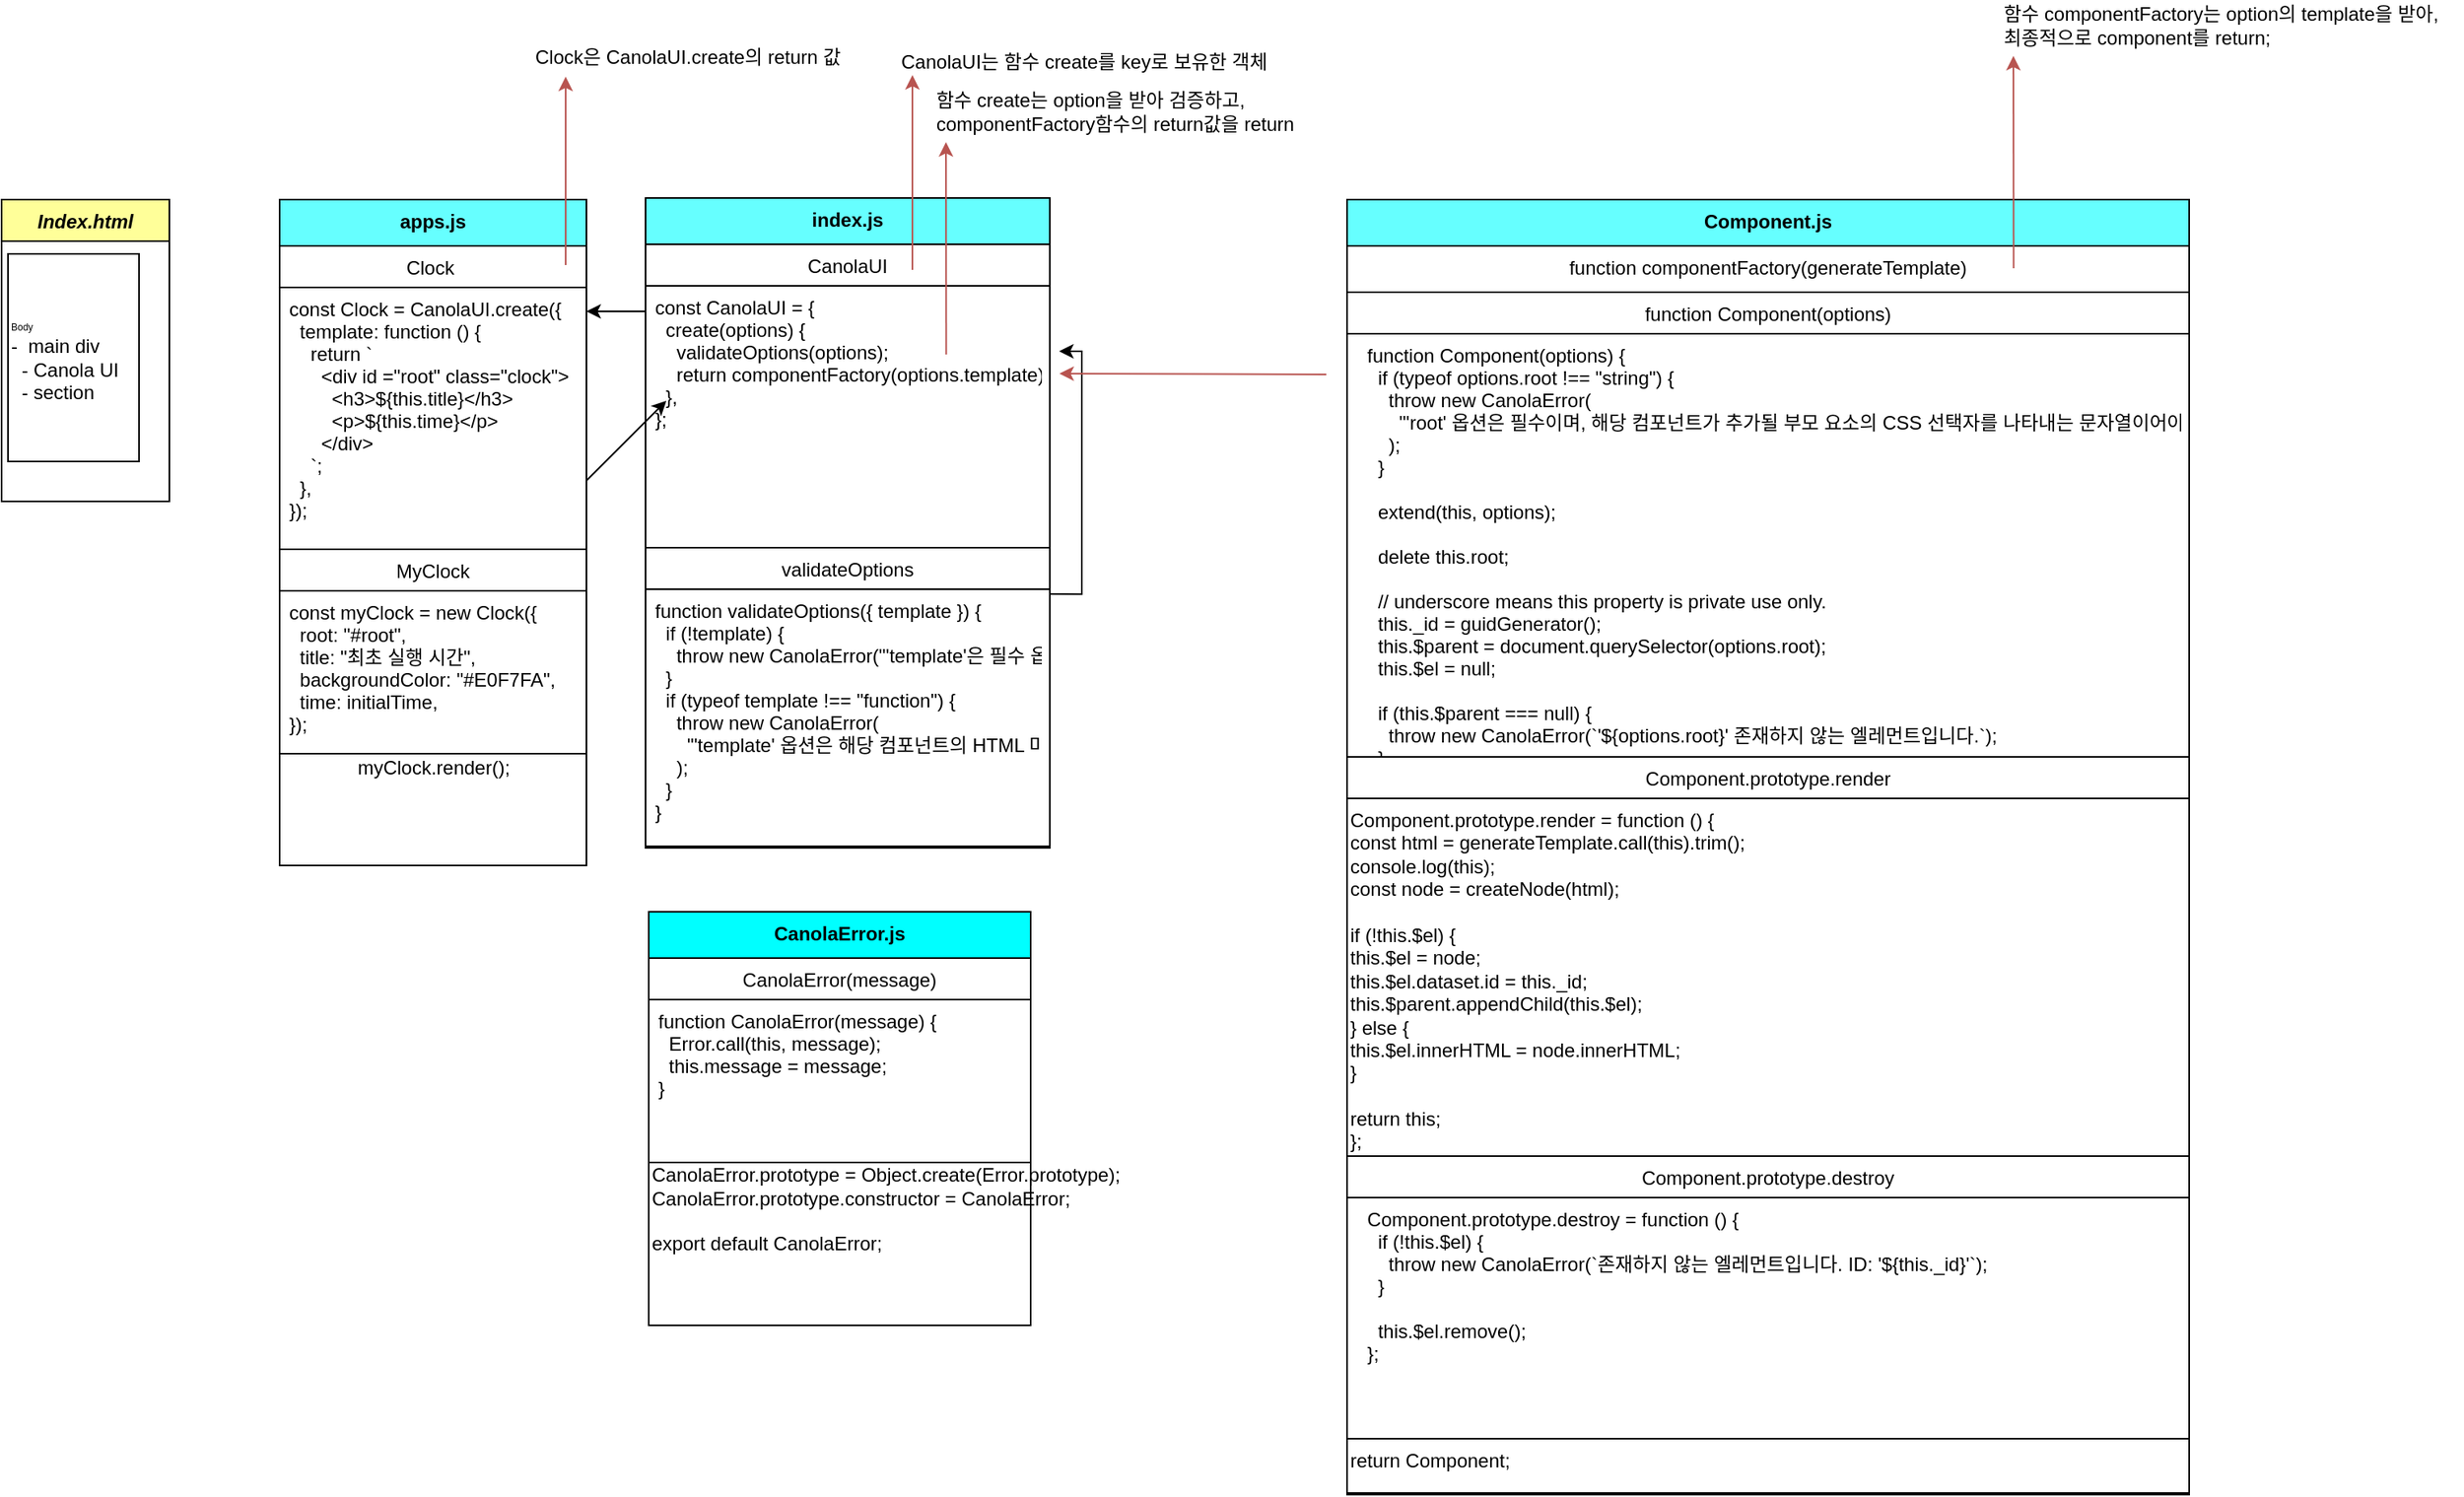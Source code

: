 <mxfile version="14.9.8" type="github">
  <diagram id="C5RBs43oDa-KdzZeNtuy" name="Page-1">
    <mxGraphModel dx="2221" dy="1817" grid="0" gridSize="10" guides="1" tooltips="1" connect="1" arrows="1" fold="1" page="1" pageScale="1" pageWidth="827" pageHeight="1169" math="0" shadow="0">
      <root>
        <mxCell id="WIyWlLk6GJQsqaUBKTNV-0" />
        <mxCell id="WIyWlLk6GJQsqaUBKTNV-1" parent="WIyWlLk6GJQsqaUBKTNV-0" />
        <mxCell id="v3mbU31P-Tuf0xxwVjLB-0" value="Index.html" style="swimlane;fontStyle=3;align=center;verticalAlign=top;childLayout=stackLayout;horizontal=1;startSize=26;horizontalStack=0;resizeParent=1;resizeLast=0;collapsible=1;marginBottom=0;rounded=0;shadow=0;strokeWidth=1;fillColor=#FFFF99;" vertex="1" parent="WIyWlLk6GJQsqaUBKTNV-1">
          <mxGeometry x="-813" y="16" width="105" height="189" as="geometry">
            <mxRectangle x="220" y="120" width="160" height="26" as="alternateBounds" />
          </mxGeometry>
        </mxCell>
        <mxCell id="v3mbU31P-Tuf0xxwVjLB-1" value="apps.js" style="swimlane;fontStyle=1;align=center;verticalAlign=top;childLayout=stackLayout;horizontal=1;startSize=29;horizontalStack=0;resizeParent=1;resizeLast=0;collapsible=1;marginBottom=0;rounded=0;shadow=0;strokeWidth=1;fillColor=#66FFFF;" vertex="1" parent="WIyWlLk6GJQsqaUBKTNV-1">
          <mxGeometry x="-639" y="16" width="192" height="417" as="geometry">
            <mxRectangle x="-639" y="16" width="160" height="26" as="alternateBounds" />
          </mxGeometry>
        </mxCell>
        <mxCell id="v3mbU31P-Tuf0xxwVjLB-2" value="Clock " style="swimlane;fontStyle=0;childLayout=stackLayout;horizontal=1;startSize=26;horizontalStack=0;resizeParent=1;resizeParentMax=0;resizeLast=0;collapsible=1;marginBottom=0;" vertex="1" parent="v3mbU31P-Tuf0xxwVjLB-1">
          <mxGeometry y="29" width="192" height="190" as="geometry">
            <mxRectangle y="29" width="192" height="26" as="alternateBounds" />
          </mxGeometry>
        </mxCell>
        <mxCell id="v3mbU31P-Tuf0xxwVjLB-3" value="const Clock = CanolaUI.create({&#xa;  template: function () {&#xa;    return `&#xa;      &lt;div id =&quot;root&quot; class=&quot;clock&quot;&gt;&#xa;        &lt;h3&gt;${this.title}&lt;/h3&gt;&#xa;        &lt;p&gt;${this.time}&lt;/p&gt;&#xa;      &lt;/div&gt;&#xa;    `;&#xa;  },&#xa;});" style="text;strokeColor=none;fillColor=none;align=left;verticalAlign=top;spacingLeft=4;spacingRight=4;overflow=hidden;rotatable=0;points=[[0,0.5],[1,0.5]];portConstraint=eastwest;" vertex="1" parent="v3mbU31P-Tuf0xxwVjLB-2">
          <mxGeometry y="26" width="192" height="164" as="geometry" />
        </mxCell>
        <mxCell id="v3mbU31P-Tuf0xxwVjLB-4" value="MyClock" style="swimlane;fontStyle=0;childLayout=stackLayout;horizontal=1;startSize=26;horizontalStack=0;resizeParent=1;resizeParentMax=0;resizeLast=0;collapsible=1;marginBottom=0;" vertex="1" parent="v3mbU31P-Tuf0xxwVjLB-1">
          <mxGeometry y="219" width="192" height="128" as="geometry">
            <mxRectangle y="55" width="192" height="26" as="alternateBounds" />
          </mxGeometry>
        </mxCell>
        <mxCell id="v3mbU31P-Tuf0xxwVjLB-5" value="const myClock = new Clock({&#xa;  root: &quot;#root&quot;,&#xa;  title: &quot;최초 실행 시간&quot;,&#xa;  backgroundColor: &quot;#E0F7FA&quot;,&#xa;  time: initialTime,&#xa;});" style="text;strokeColor=none;fillColor=none;align=left;verticalAlign=top;spacingLeft=4;spacingRight=4;overflow=hidden;rotatable=0;points=[[0,0.5],[1,0.5]];portConstraint=eastwest;" vertex="1" parent="v3mbU31P-Tuf0xxwVjLB-4">
          <mxGeometry y="26" width="192" height="102" as="geometry" />
        </mxCell>
        <mxCell id="v3mbU31P-Tuf0xxwVjLB-6" value="myClock.render();" style="text;html=1;align=center;verticalAlign=middle;resizable=0;points=[];autosize=1;strokeColor=none;" vertex="1" parent="v3mbU31P-Tuf0xxwVjLB-1">
          <mxGeometry y="347" width="192" height="18" as="geometry" />
        </mxCell>
        <mxCell id="v3mbU31P-Tuf0xxwVjLB-14" value="" style="shape=table;startSize=0;container=1;collapsible=0;childLayout=tableLayout;" vertex="1" parent="WIyWlLk6GJQsqaUBKTNV-1">
          <mxGeometry x="-809" y="50" width="82" height="130" as="geometry" />
        </mxCell>
        <mxCell id="v3mbU31P-Tuf0xxwVjLB-15" value="" style="shape=partialRectangle;collapsible=0;dropTarget=0;pointerEvents=0;fillColor=none;top=0;left=0;bottom=0;right=0;points=[[0,0.5],[1,0.5]];portConstraint=eastwest;" vertex="1" parent="v3mbU31P-Tuf0xxwVjLB-14">
          <mxGeometry width="82" height="130" as="geometry" />
        </mxCell>
        <mxCell id="v3mbU31P-Tuf0xxwVjLB-16" value="&lt;span style=&quot;font-size: 6px&quot;&gt;Body&lt;br&gt;&lt;/span&gt;-&amp;nbsp; main div&lt;br&gt;&amp;nbsp; - Canola UI&lt;br&gt;&amp;nbsp; - section&amp;nbsp;" style="shape=partialRectangle;html=1;whiteSpace=wrap;connectable=0;overflow=hidden;fillColor=none;top=0;left=0;bottom=0;right=0;pointerEvents=1;align=left;" vertex="1" parent="v3mbU31P-Tuf0xxwVjLB-15">
          <mxGeometry width="82" height="130" as="geometry" />
        </mxCell>
        <mxCell id="v3mbU31P-Tuf0xxwVjLB-17" value="index.js" style="swimlane;fontStyle=1;align=center;verticalAlign=top;childLayout=stackLayout;horizontal=1;startSize=29;horizontalStack=0;resizeParent=1;resizeLast=0;collapsible=1;marginBottom=0;rounded=0;shadow=0;strokeWidth=1;fillColor=#66FFFF;" vertex="1" parent="WIyWlLk6GJQsqaUBKTNV-1">
          <mxGeometry x="-410" y="15" width="253" height="407" as="geometry">
            <mxRectangle x="-410" y="15" width="192" height="26" as="alternateBounds" />
          </mxGeometry>
        </mxCell>
        <mxCell id="v3mbU31P-Tuf0xxwVjLB-18" value="CanolaUI" style="swimlane;fontStyle=0;childLayout=stackLayout;horizontal=1;startSize=26;horizontalStack=0;resizeParent=1;resizeParentMax=0;resizeLast=0;collapsible=1;marginBottom=0;" vertex="1" parent="v3mbU31P-Tuf0xxwVjLB-17">
          <mxGeometry y="29" width="253" height="190" as="geometry">
            <mxRectangle y="29" width="431" height="26" as="alternateBounds" />
          </mxGeometry>
        </mxCell>
        <mxCell id="v3mbU31P-Tuf0xxwVjLB-19" value="const CanolaUI = {&#xa;  create(options) {&#xa;    validateOptions(options);&#xa;    return componentFactory(options.template);&#xa;  },&#xa;};" style="text;strokeColor=none;fillColor=none;align=left;verticalAlign=top;spacingLeft=4;spacingRight=4;overflow=hidden;rotatable=0;points=[[0,0.5],[1,0.5]];portConstraint=eastwest;" vertex="1" parent="v3mbU31P-Tuf0xxwVjLB-18">
          <mxGeometry y="26" width="253" height="164" as="geometry" />
        </mxCell>
        <mxCell id="v3mbU31P-Tuf0xxwVjLB-20" style="edgeStyle=orthogonalEdgeStyle;rounded=0;orthogonalLoop=1;jettySize=auto;html=1;exitX=1;exitY=0.5;exitDx=0;exitDy=0;" edge="1" parent="v3mbU31P-Tuf0xxwVjLB-18" source="v3mbU31P-Tuf0xxwVjLB-19" target="v3mbU31P-Tuf0xxwVjLB-19">
          <mxGeometry relative="1" as="geometry" />
        </mxCell>
        <mxCell id="v3mbU31P-Tuf0xxwVjLB-21" value="validateOptions" style="swimlane;fontStyle=0;childLayout=stackLayout;horizontal=1;startSize=26;horizontalStack=0;resizeParent=1;resizeParentMax=0;resizeLast=0;collapsible=1;marginBottom=0;" vertex="1" parent="v3mbU31P-Tuf0xxwVjLB-17">
          <mxGeometry y="219" width="253" height="187" as="geometry">
            <mxRectangle y="219" width="431" height="26" as="alternateBounds" />
          </mxGeometry>
        </mxCell>
        <mxCell id="v3mbU31P-Tuf0xxwVjLB-22" value="function validateOptions({ template }) {&#xa;  if (!template) {&#xa;    throw new CanolaError(&quot;&#39;template&#39;은 필수 옵션입니다.&quot;);&#xa;  }&#xa;  if (typeof template !== &quot;function&quot;) {&#xa;    throw new CanolaError(&#xa;      &quot;&#39;template&#39; 옵션은 해당 컴포넌트의 HTML 마크업을 문자열로 반환하는 함수여야 합니다.&quot;&#xa;    );&#xa;  }&#xa;}" style="text;strokeColor=none;fillColor=none;align=left;verticalAlign=top;spacingLeft=4;spacingRight=4;overflow=hidden;rotatable=0;points=[[0,0.5],[1,0.5]];portConstraint=eastwest;" vertex="1" parent="v3mbU31P-Tuf0xxwVjLB-21">
          <mxGeometry y="26" width="253" height="161" as="geometry" />
        </mxCell>
        <mxCell id="v3mbU31P-Tuf0xxwVjLB-23" style="edgeStyle=orthogonalEdgeStyle;rounded=0;orthogonalLoop=1;jettySize=auto;html=1;exitX=1;exitY=0.5;exitDx=0;exitDy=0;" edge="1" parent="v3mbU31P-Tuf0xxwVjLB-21" source="v3mbU31P-Tuf0xxwVjLB-22" target="v3mbU31P-Tuf0xxwVjLB-22">
          <mxGeometry relative="1" as="geometry" />
        </mxCell>
        <mxCell id="v3mbU31P-Tuf0xxwVjLB-24" style="edgeStyle=orthogonalEdgeStyle;rounded=0;orthogonalLoop=1;jettySize=auto;html=1;entryX=1.023;entryY=0.25;entryDx=0;entryDy=0;entryPerimeter=0;exitX=1;exitY=0.019;exitDx=0;exitDy=0;exitPerimeter=0;" edge="1" parent="v3mbU31P-Tuf0xxwVjLB-17" source="v3mbU31P-Tuf0xxwVjLB-22" target="v3mbU31P-Tuf0xxwVjLB-19">
          <mxGeometry relative="1" as="geometry">
            <mxPoint x="255" y="284" as="sourcePoint" />
          </mxGeometry>
        </mxCell>
        <mxCell id="v3mbU31P-Tuf0xxwVjLB-25" value="CanolaError.js" style="swimlane;fontStyle=1;align=center;verticalAlign=top;childLayout=stackLayout;horizontal=1;startSize=29;horizontalStack=0;resizeParent=1;resizeLast=0;collapsible=1;marginBottom=0;rounded=0;shadow=0;strokeWidth=1;fillColor=#00FFFF;" vertex="1" parent="WIyWlLk6GJQsqaUBKTNV-1">
          <mxGeometry x="-408" y="462" width="239" height="259" as="geometry">
            <mxRectangle x="-142" y="16" width="192" height="26" as="alternateBounds" />
          </mxGeometry>
        </mxCell>
        <mxCell id="v3mbU31P-Tuf0xxwVjLB-26" value="CanolaError(message)" style="swimlane;fontStyle=0;childLayout=stackLayout;horizontal=1;startSize=26;horizontalStack=0;resizeParent=1;resizeParentMax=0;resizeLast=0;collapsible=1;marginBottom=0;" vertex="1" parent="v3mbU31P-Tuf0xxwVjLB-25">
          <mxGeometry y="29" width="239" height="128" as="geometry">
            <mxRectangle y="29" width="239" height="26" as="alternateBounds" />
          </mxGeometry>
        </mxCell>
        <mxCell id="v3mbU31P-Tuf0xxwVjLB-27" value="function CanolaError(message) {&#xa;  Error.call(this, message);&#xa;  this.message = message;&#xa;}" style="text;strokeColor=none;fillColor=none;align=left;verticalAlign=top;spacingLeft=4;spacingRight=4;overflow=hidden;rotatable=0;points=[[0,0.5],[1,0.5]];portConstraint=eastwest;" vertex="1" parent="v3mbU31P-Tuf0xxwVjLB-26">
          <mxGeometry y="26" width="239" height="102" as="geometry" />
        </mxCell>
        <mxCell id="v3mbU31P-Tuf0xxwVjLB-28" value="&lt;div&gt;CanolaError.prototype = Object.create(Error.prototype);&lt;/div&gt;&lt;div&gt;CanolaError.prototype.constructor = CanolaError;&lt;/div&gt;&lt;div&gt;&lt;br&gt;&lt;/div&gt;&lt;div&gt;export default CanolaError;&lt;/div&gt;&lt;div&gt;&lt;br&gt;&lt;/div&gt;&lt;div&gt;&lt;br&gt;&lt;/div&gt;&lt;div&gt;&lt;br&gt;&lt;/div&gt;" style="text;html=1;align=left;verticalAlign=middle;resizable=0;points=[];autosize=1;strokeColor=none;" vertex="1" parent="v3mbU31P-Tuf0xxwVjLB-25">
          <mxGeometry y="157" width="239" height="102" as="geometry" />
        </mxCell>
        <mxCell id="v3mbU31P-Tuf0xxwVjLB-29" style="edgeStyle=orthogonalEdgeStyle;rounded=0;orthogonalLoop=1;jettySize=auto;html=1;exitX=0;exitY=0.5;exitDx=0;exitDy=0;" edge="1" parent="WIyWlLk6GJQsqaUBKTNV-1" source="v3mbU31P-Tuf0xxwVjLB-19" target="v3mbU31P-Tuf0xxwVjLB-3">
          <mxGeometry relative="1" as="geometry">
            <Array as="points">
              <mxPoint x="-410" y="86" />
            </Array>
          </mxGeometry>
        </mxCell>
        <mxCell id="v3mbU31P-Tuf0xxwVjLB-30" value="Component.js" style="swimlane;fontStyle=1;align=center;verticalAlign=top;childLayout=stackLayout;horizontal=1;startSize=29;horizontalStack=0;resizeParent=1;resizeLast=0;collapsible=1;marginBottom=0;rounded=0;shadow=0;strokeWidth=1;text-align=left;fillColor=#66FFFF;" vertex="1" parent="WIyWlLk6GJQsqaUBKTNV-1">
          <mxGeometry x="29" y="16" width="527" height="811" as="geometry">
            <mxRectangle x="-410" y="15" width="192" height="26" as="alternateBounds" />
          </mxGeometry>
        </mxCell>
        <mxCell id="v3mbU31P-Tuf0xxwVjLB-39" value="function componentFactory(generateTemplate)" style="swimlane;fontStyle=0;align=center;verticalAlign=top;childLayout=stackLayout;horizontal=1;startSize=29;horizontalStack=0;resizeParent=1;resizeLast=0;collapsible=1;marginBottom=0;rounded=0;shadow=0;strokeWidth=1;" vertex="1" parent="v3mbU31P-Tuf0xxwVjLB-30">
          <mxGeometry y="29" width="527" height="781" as="geometry">
            <mxRectangle x="636" y="351" width="192" height="26" as="alternateBounds" />
          </mxGeometry>
        </mxCell>
        <mxCell id="v3mbU31P-Tuf0xxwVjLB-47" value="function Component(options)" style="swimlane;fontStyle=0;childLayout=stackLayout;horizontal=1;startSize=26;horizontalStack=0;resizeParent=1;resizeParentMax=0;resizeLast=0;collapsible=1;marginBottom=0;" vertex="1" parent="v3mbU31P-Tuf0xxwVjLB-39">
          <mxGeometry y="29" width="527" height="291" as="geometry">
            <mxRectangle y="29" width="404" height="26" as="alternateBounds" />
          </mxGeometry>
        </mxCell>
        <mxCell id="v3mbU31P-Tuf0xxwVjLB-50" value="  function Component(options) {&#xa;    if (typeof options.root !== &quot;string&quot;) {&#xa;      throw new CanolaError(&#xa;        &quot;&#39;root&#39; 옵션은 필수이며, 해당 컴포넌트가 추가될 부모 요소의 CSS 선택자를 나타내는 문자열이어야 합니다.&quot;&#xa;      );&#xa;    }&#xa;&#xa;    extend(this, options);&#xa;&#xa;    delete this.root;&#xa;&#xa;    // underscore means this property is private use only.&#xa;    this._id = guidGenerator();&#xa;    this.$parent = document.querySelector(options.root);&#xa;    this.$el = null;&#xa;&#xa;    if (this.$parent === null) {&#xa;      throw new CanolaError(`&#39;${options.root}&#39; 존재하지 않는 엘레먼트입니다.`);&#xa;    }&#xa;  }" style="text;strokeColor=none;fillColor=none;align=left;verticalAlign=top;spacingLeft=4;spacingRight=4;overflow=hidden;rotatable=0;points=[[0,0.5],[1,0.5]];portConstraint=eastwest;" vertex="1" parent="v3mbU31P-Tuf0xxwVjLB-47">
          <mxGeometry y="26" width="527" height="265" as="geometry" />
        </mxCell>
        <mxCell id="v3mbU31P-Tuf0xxwVjLB-48" value="Component.prototype.render" style="swimlane;fontStyle=0;childLayout=stackLayout;horizontal=1;startSize=26;horizontalStack=0;resizeParent=1;resizeParentMax=0;resizeLast=0;collapsible=1;marginBottom=0;" vertex="1" parent="v3mbU31P-Tuf0xxwVjLB-39">
          <mxGeometry y="320" width="527" height="250" as="geometry">
            <mxRectangle y="320" width="404" height="26" as="alternateBounds" />
          </mxGeometry>
        </mxCell>
        <mxCell id="v3mbU31P-Tuf0xxwVjLB-56" value="Component.prototype.render = function () {&#xa;    const html = generateTemplate.call(this).trim();&#xa;    console.log(this);&#xa;    const node = createNode(html);&#xa;&#xa;    if (!this.$el) {&#xa;      this.$el = node;&#xa;      this.$el.dataset.id = this._id;&#xa;      this.$parent.appendChild(this.$el);&#xa;    } else {&#xa;      this.$el.innerHTML = node.innerHTML;&#xa;    }&#xa;&#xa;    return this;&#xa;  };" style="text;whiteSpace=wrap;html=1;" vertex="1" parent="v3mbU31P-Tuf0xxwVjLB-48">
          <mxGeometry y="26" width="527" height="224" as="geometry" />
        </mxCell>
        <mxCell id="v3mbU31P-Tuf0xxwVjLB-52" value="Component.prototype.destroy" style="swimlane;fontStyle=0;childLayout=stackLayout;horizontal=1;startSize=26;horizontalStack=0;resizeParent=1;resizeParentMax=0;resizeLast=0;collapsible=1;marginBottom=0;" vertex="1" parent="v3mbU31P-Tuf0xxwVjLB-39">
          <mxGeometry y="570" width="527" height="177" as="geometry">
            <mxRectangle x="1101" y="722" width="404" height="26" as="alternateBounds" />
          </mxGeometry>
        </mxCell>
        <mxCell id="v3mbU31P-Tuf0xxwVjLB-55" value="  Component.prototype.destroy = function () {&#xa;    if (!this.$el) {&#xa;      throw new CanolaError(`존재하지 않는 엘레먼트입니다. ID: &#39;${this._id}&#39;`);&#xa;    }&#xa;&#xa;    this.$el.remove();&#xa;  };" style="text;strokeColor=none;fillColor=none;align=left;verticalAlign=top;spacingLeft=4;spacingRight=4;overflow=hidden;rotatable=0;points=[[0,0.5],[1,0.5]];portConstraint=eastwest;" vertex="1" parent="v3mbU31P-Tuf0xxwVjLB-52">
          <mxGeometry y="26" width="527" height="151" as="geometry" />
        </mxCell>
        <mxCell id="v3mbU31P-Tuf0xxwVjLB-57" value="return Component;" style="text;whiteSpace=wrap;html=1;" vertex="1" parent="v3mbU31P-Tuf0xxwVjLB-39">
          <mxGeometry y="747" width="527" height="28" as="geometry" />
        </mxCell>
        <mxCell id="v3mbU31P-Tuf0xxwVjLB-58" value="" style="endArrow=classic;html=1;fillColor=#f8cecc;strokeColor=#b85450;" edge="1" parent="WIyWlLk6GJQsqaUBKTNV-1">
          <mxGeometry width="50" height="50" relative="1" as="geometry">
            <mxPoint x="-460" y="57" as="sourcePoint" />
            <mxPoint x="-460" y="-61" as="targetPoint" />
          </mxGeometry>
        </mxCell>
        <mxCell id="v3mbU31P-Tuf0xxwVjLB-59" value="Clock은 CanolaUI.create의 return 값" style="text;html=1;align=left;verticalAlign=middle;resizable=0;points=[];autosize=1;strokeColor=none;" vertex="1" parent="WIyWlLk6GJQsqaUBKTNV-1">
          <mxGeometry x="-481" y="-82" width="204" height="18" as="geometry" />
        </mxCell>
        <mxCell id="v3mbU31P-Tuf0xxwVjLB-60" value="CanolaUI는 함수 create를 key로 보유한 객체" style="text;html=1;align=left;verticalAlign=middle;resizable=0;points=[];autosize=1;strokeColor=none;" vertex="1" parent="WIyWlLk6GJQsqaUBKTNV-1">
          <mxGeometry x="-252" y="-79" width="249" height="18" as="geometry" />
        </mxCell>
        <mxCell id="v3mbU31P-Tuf0xxwVjLB-61" value="" style="endArrow=classic;html=1;fillColor=#f8cecc;strokeColor=#b85450;" edge="1" parent="WIyWlLk6GJQsqaUBKTNV-1">
          <mxGeometry width="50" height="50" relative="1" as="geometry">
            <mxPoint x="-243" y="60" as="sourcePoint" />
            <mxPoint x="-243" y="-62" as="targetPoint" />
          </mxGeometry>
        </mxCell>
        <mxCell id="v3mbU31P-Tuf0xxwVjLB-63" value="함수 create는 option을 받아 검증하고,&lt;br&gt;componentFactory함수의 return값을 return" style="text;html=1;align=left;verticalAlign=middle;resizable=0;points=[];autosize=1;strokeColor=none;" vertex="1" parent="WIyWlLk6GJQsqaUBKTNV-1">
          <mxGeometry x="-230" y="-55" width="239" height="32" as="geometry" />
        </mxCell>
        <mxCell id="v3mbU31P-Tuf0xxwVjLB-64" value="" style="endArrow=classic;html=1;fillColor=#f8cecc;strokeColor=#b85450;" edge="1" parent="WIyWlLk6GJQsqaUBKTNV-1">
          <mxGeometry width="50" height="50" relative="1" as="geometry">
            <mxPoint x="-221.83" y="113" as="sourcePoint" />
            <mxPoint x="-222" y="-20" as="targetPoint" />
          </mxGeometry>
        </mxCell>
        <mxCell id="v3mbU31P-Tuf0xxwVjLB-65" value="" style="endArrow=classic;html=1;" edge="1" parent="WIyWlLk6GJQsqaUBKTNV-1">
          <mxGeometry width="50" height="50" relative="1" as="geometry">
            <mxPoint x="-447" y="192" as="sourcePoint" />
            <mxPoint x="-397" y="142" as="targetPoint" />
          </mxGeometry>
        </mxCell>
        <mxCell id="v3mbU31P-Tuf0xxwVjLB-66" value="" style="endArrow=classic;html=1;fillColor=#f8cecc;strokeColor=#b85450;" edge="1" parent="WIyWlLk6GJQsqaUBKTNV-1">
          <mxGeometry width="50" height="50" relative="1" as="geometry">
            <mxPoint x="16" y="125.5" as="sourcePoint" />
            <mxPoint x="-151" y="125" as="targetPoint" />
          </mxGeometry>
        </mxCell>
        <mxCell id="v3mbU31P-Tuf0xxwVjLB-67" value="함수 componentFactory는 option의 template을 받아,&lt;br&gt;최종적으로 component를 return;" style="text;html=1;align=left;verticalAlign=middle;resizable=0;points=[];autosize=1;strokeColor=none;" vertex="1" parent="WIyWlLk6GJQsqaUBKTNV-1">
          <mxGeometry x="438" y="-109" width="289" height="32" as="geometry" />
        </mxCell>
        <mxCell id="v3mbU31P-Tuf0xxwVjLB-68" value="" style="endArrow=classic;html=1;fillColor=#f8cecc;strokeColor=#b85450;" edge="1" parent="WIyWlLk6GJQsqaUBKTNV-1">
          <mxGeometry width="50" height="50" relative="1" as="geometry">
            <mxPoint x="446.17" y="59" as="sourcePoint" />
            <mxPoint x="446" y="-74" as="targetPoint" />
          </mxGeometry>
        </mxCell>
      </root>
    </mxGraphModel>
  </diagram>
</mxfile>
